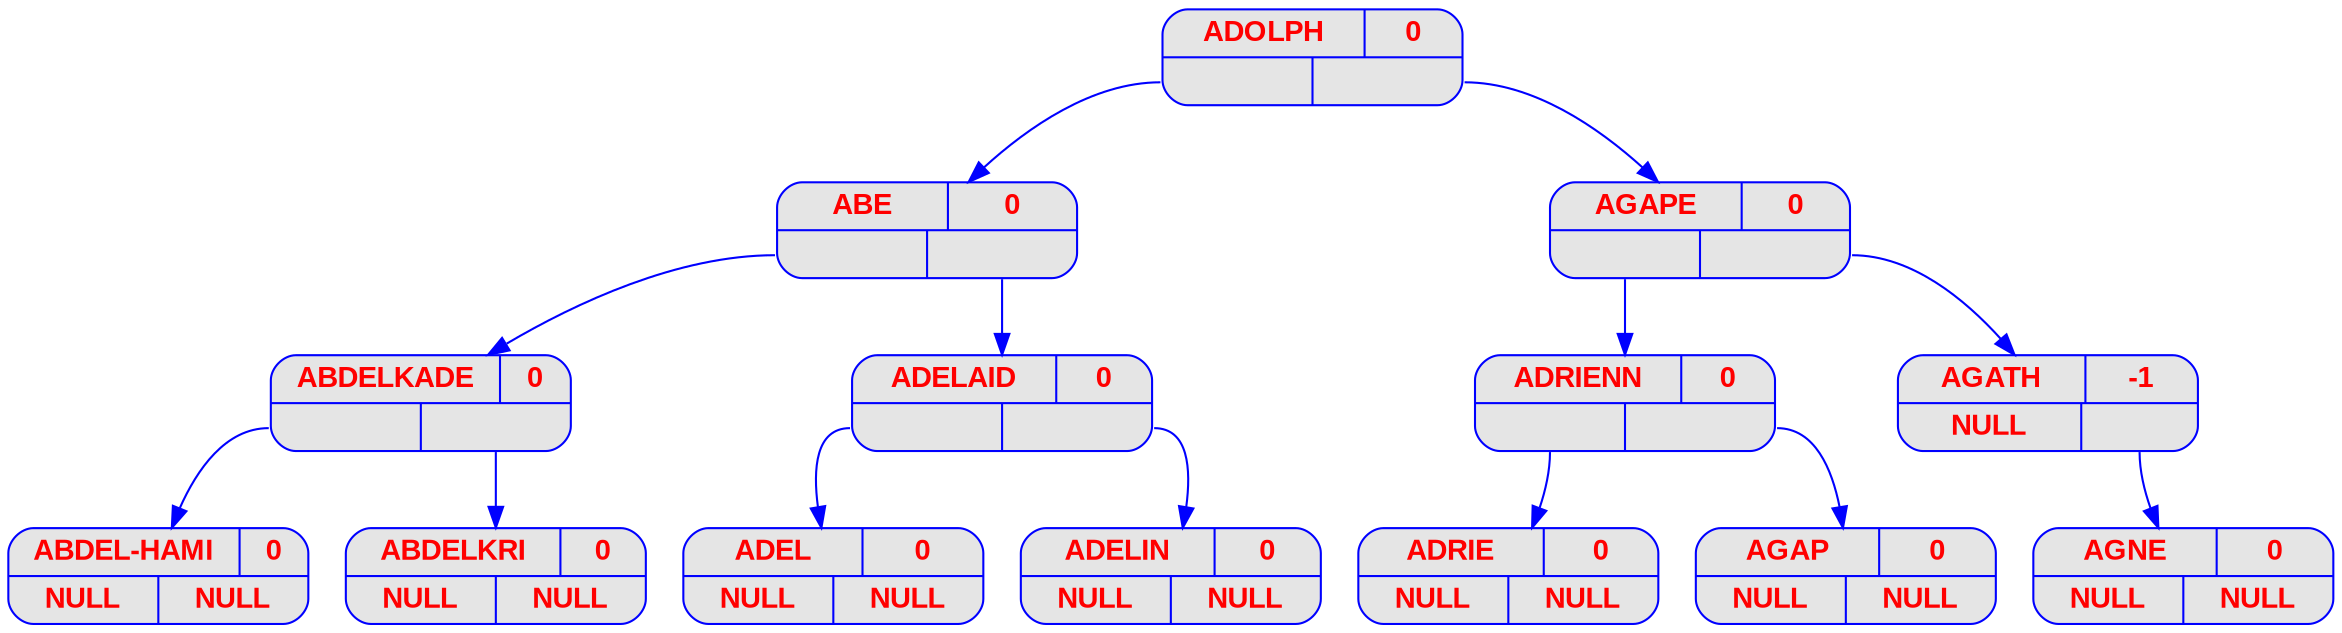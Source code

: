 digraph prenoms {
	node [
		fontname  = "Arial bold" 
		fontsize  = "14"
		fontcolor = "red"
		style     = "rounded, filled"
		shape     = "record"
		fillcolor = "grey90"
		color     = "blue"
		width     = "2"
	]

	edge [
		color     = "blue"
	]

	"ADOLPH" [label = "{{<c> ADOLPH | <b> 0} | { <g> | <d>}}"];
	"ADOLPH":g -> "ABE";
	"ABE" [label = "{{<c> ABE | <b> 0} | { <g> | <d>}}"];
	"ABE":g -> "ABDELKADE";
	"ABDELKADE" [label = "{{<c> ABDELKADE | <b> 0} | { <g> | <d>}}"];
	"ABDELKADE":g -> "ABDEL-HAMI";
	"ABDEL-HAMI" [label = "{{<c> ABDEL-HAMI | <b> 0} | { <g> | <d>}}"];
	"ABDEL-HAMI" [label = "{{<c> ABDEL-HAMI | <b> 0} | { <g> NULL | <d> NULL}}"];
	"ABDELKADE":d -> "ABDELKRI";
	"ABDELKRI" [label = "{{<c> ABDELKRI | <b> 0} | { <g> | <d>}}"];
	"ABDELKRI" [label = "{{<c> ABDELKRI | <b> 0} | { <g> NULL | <d> NULL}}"];
	"ABE":d -> "ADELAID";
	"ADELAID" [label = "{{<c> ADELAID | <b> 0} | { <g> | <d>}}"];
	"ADELAID":g -> "ADEL";
	"ADEL" [label = "{{<c> ADEL | <b> 0} | { <g> | <d>}}"];
	"ADEL" [label = "{{<c> ADEL | <b> 0} | { <g> NULL | <d> NULL}}"];
	"ADELAID":d -> "ADELIN";
	"ADELIN" [label = "{{<c> ADELIN | <b> 0} | { <g> | <d>}}"];
	"ADELIN" [label = "{{<c> ADELIN | <b> 0} | { <g> NULL | <d> NULL}}"];
	"ADOLPH":d -> "AGAPE";
	"AGAPE" [label = "{{<c> AGAPE | <b> 0} | { <g> | <d>}}"];
	"AGAPE":g -> "ADRIENN";
	"ADRIENN" [label = "{{<c> ADRIENN | <b> 0} | { <g> | <d>}}"];
	"ADRIENN":g -> "ADRIE";
	"ADRIE" [label = "{{<c> ADRIE | <b> 0} | { <g> | <d>}}"];
	"ADRIE" [label = "{{<c> ADRIE | <b> 0} | { <g> NULL | <d> NULL}}"];
	"ADRIENN":d -> "AGAP";
	"AGAP" [label = "{{<c> AGAP | <b> 0} | { <g> | <d>}}"];
	"AGAP" [label = "{{<c> AGAP | <b> 0} | { <g> NULL | <d> NULL}}"];
	"AGAPE":d -> "AGATH";
	"AGATH" [label = "{{<c> AGATH | <b> -1} | { <g> | <d>}}"];
	"AGATH" [label = "{{<c> AGATH | <b> -1} | { <g> NULL | <d> }}"];
	"AGATH":d -> "AGNE";
	"AGNE" [label = "{{<c> AGNE | <b> 0} | { <g> | <d>}}"];
	"AGNE" [label = "{{<c> AGNE | <b> 0} | { <g> NULL | <d> NULL}}"];
}
